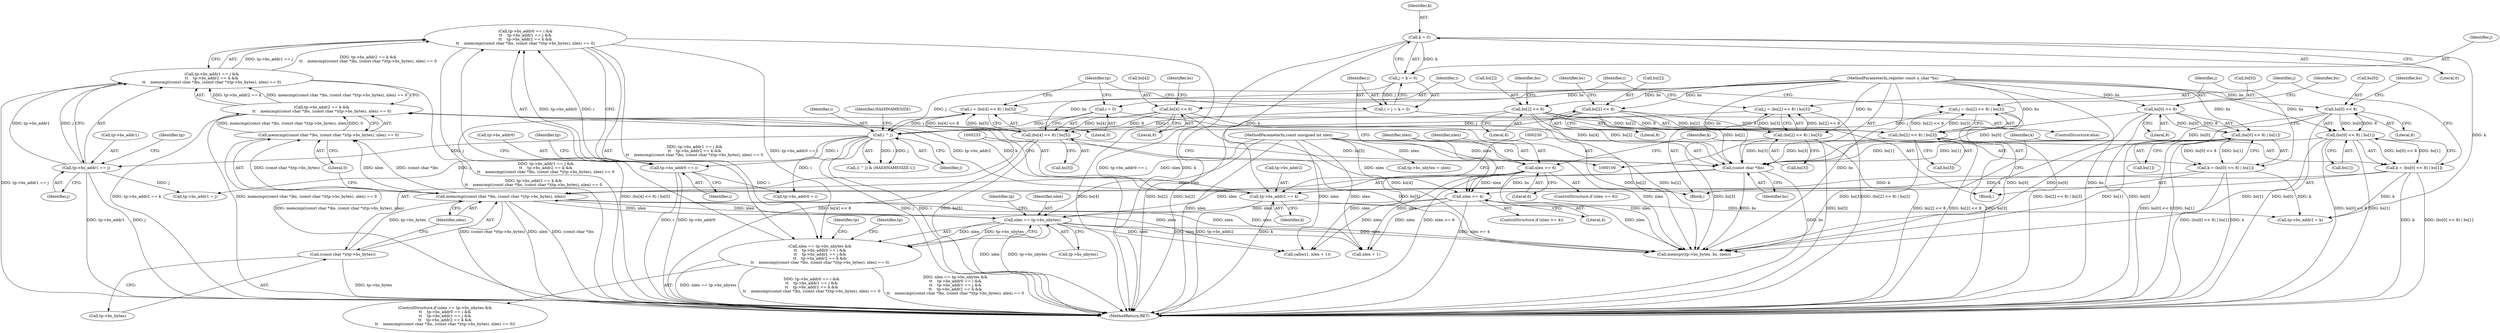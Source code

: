 digraph "0_tcpdump_730fc35968c5433b9e2a829779057f4f9495dc51_1@API" {
"1000209" [label="(Call,tp->bs_addr0 == i &&\n\t\t    tp->bs_addr1 == j &&\n\t\t    tp->bs_addr2 == k &&\n\t\t    memcmp((const char *)bs, (const char *)(tp->bs_bytes), nlen) == 0)"];
"1000210" [label="(Call,tp->bs_addr0 == i)"];
"1000192" [label="(Call,i ^ j)"];
"1000179" [label="(Call,i = j = k = 0)"];
"1000181" [label="(Call,j = k = 0)"];
"1000183" [label="(Call,k = 0)"];
"1000175" [label="(Call,i = 0)"];
"1000136" [label="(Call,i = (bs[4] << 8) | bs[5])"];
"1000138" [label="(Call,(bs[4] << 8) | bs[5])"];
"1000139" [label="(Call,bs[4] << 8)"];
"1000102" [label="(MethodParameterIn,register const u_char *bs)"];
"1000125" [label="(Call,j = (bs[2] << 8) | bs[3])"];
"1000127" [label="(Call,(bs[2] << 8) | bs[3])"];
"1000128" [label="(Call,bs[2] << 8)"];
"1000164" [label="(Call,j = (bs[2] << 8) | bs[3])"];
"1000166" [label="(Call,(bs[2] << 8) | bs[3])"];
"1000167" [label="(Call,bs[2] << 8)"];
"1000215" [label="(Call,tp->bs_addr1 == j &&\n\t\t    tp->bs_addr2 == k &&\n\t\t    memcmp((const char *)bs, (const char *)(tp->bs_bytes), nlen) == 0)"];
"1000216" [label="(Call,tp->bs_addr1 == j)"];
"1000221" [label="(Call,tp->bs_addr2 == k &&\n\t\t    memcmp((const char *)bs, (const char *)(tp->bs_bytes), nlen) == 0)"];
"1000222" [label="(Call,tp->bs_addr2 == k)"];
"1000114" [label="(Call,k = (bs[0] << 8) | bs[1])"];
"1000116" [label="(Call,(bs[0] << 8) | bs[1])"];
"1000117" [label="(Call,bs[0] << 8)"];
"1000153" [label="(Call,k = (bs[0] << 8) | bs[1])"];
"1000155" [label="(Call,(bs[0] << 8) | bs[1])"];
"1000156" [label="(Call,bs[0] << 8)"];
"1000227" [label="(Call,memcmp((const char *)bs, (const char *)(tp->bs_bytes), nlen) == 0)"];
"1000228" [label="(Call,memcmp((const char *)bs, (const char *)(tp->bs_bytes), nlen))"];
"1000229" [label="(Call,(const char *)bs)"];
"1000232" [label="(Call,(const char *)(tp->bs_bytes))"];
"1000204" [label="(Call,nlen == tp->bs_nbytes)"];
"1000149" [label="(Call,nlen >= 4)"];
"1000110" [label="(Call,nlen >= 6)"];
"1000103" [label="(MethodParameterIn,const unsigned int nlen)"];
"1000203" [label="(Call,nlen == tp->bs_nbytes &&\n\t\t    tp->bs_addr0 == i &&\n\t\t    tp->bs_addr1 == j &&\n\t\t    tp->bs_addr2 == k &&\n\t\t    memcmp((const char *)bs, (const char *)(tp->bs_bytes), nlen) == 0)"];
"1000129" [label="(Call,bs[2])"];
"1000211" [label="(Call,tp->bs_addr0)"];
"1000243" [label="(Identifier,tp)"];
"1000202" [label="(ControlStructure,if (nlen == tp->bs_nbytes &&\n\t\t    tp->bs_addr0 == i &&\n\t\t    tp->bs_addr1 == j &&\n\t\t    tp->bs_addr2 == k &&\n\t\t    memcmp((const char *)bs, (const char *)(tp->bs_bytes), nlen) == 0))"];
"1000216" [label="(Call,tp->bs_addr1 == j)"];
"1000160" [label="(Literal,8)"];
"1000132" [label="(Literal,8)"];
"1000167" [label="(Call,bs[2] << 8)"];
"1000224" [label="(Identifier,tp)"];
"1000210" [label="(Call,tp->bs_addr0 == i)"];
"1000134" [label="(Identifier,bs)"];
"1000155" [label="(Call,(bs[0] << 8) | bs[1])"];
"1000270" [label="(Call,nlen + 1)"];
"1000126" [label="(Identifier,j)"];
"1000315" [label="(MethodReturn,RET)"];
"1000128" [label="(Call,bs[2] << 8)"];
"1000209" [label="(Call,tp->bs_addr0 == i &&\n\t\t    tp->bs_addr1 == j &&\n\t\t    tp->bs_addr2 == k &&\n\t\t    memcmp((const char *)bs, (const char *)(tp->bs_bytes), nlen) == 0)"];
"1000177" [label="(Literal,0)"];
"1000231" [label="(Identifier,bs)"];
"1000138" [label="(Call,(bs[4] << 8) | bs[5])"];
"1000257" [label="(Call,tp->bs_addr2 = k)"];
"1000112" [label="(Literal,6)"];
"1000179" [label="(Call,i = j = k = 0)"];
"1000148" [label="(ControlStructure,if (nlen >= 4))"];
"1000154" [label="(Identifier,k)"];
"1000151" [label="(Literal,4)"];
"1000193" [label="(Identifier,i)"];
"1000118" [label="(Call,bs[0])"];
"1000149" [label="(Call,nlen >= 4)"];
"1000212" [label="(Identifier,tp)"];
"1000172" [label="(Call,bs[3])"];
"1000125" [label="(Call,j = (bs[2] << 8) | bs[3])"];
"1000288" [label="(Call,tp->bs_nbytes = nlen)"];
"1000115" [label="(Identifier,k)"];
"1000173" [label="(Identifier,bs)"];
"1000206" [label="(Call,tp->bs_nbytes)"];
"1000226" [label="(Identifier,k)"];
"1000176" [label="(Identifier,i)"];
"1000110" [label="(Call,nlen >= 6)"];
"1000166" [label="(Call,(bs[2] << 8) | bs[3])"];
"1000123" [label="(Identifier,bs)"];
"1000136" [label="(Call,i = (bs[4] << 8) | bs[5])"];
"1000116" [label="(Call,(bs[0] << 8) | bs[1])"];
"1000133" [label="(Call,bs[3])"];
"1000184" [label="(Identifier,k)"];
"1000109" [label="(ControlStructure,if (nlen >= 6))"];
"1000205" [label="(Identifier,nlen)"];
"1000121" [label="(Literal,8)"];
"1000194" [label="(Identifier,j)"];
"1000214" [label="(Identifier,i)"];
"1000217" [label="(Call,tp->bs_addr1)"];
"1000183" [label="(Call,k = 0)"];
"1000232" [label="(Call,(const char *)(tp->bs_bytes))"];
"1000111" [label="(Identifier,nlen)"];
"1000113" [label="(Block,)"];
"1000165" [label="(Identifier,j)"];
"1000282" [label="(Call,memcpy(tp->bs_bytes, bs, nlen))"];
"1000162" [label="(Identifier,bs)"];
"1000156" [label="(Call,bs[0] << 8)"];
"1000171" [label="(Literal,8)"];
"1000122" [label="(Call,bs[1])"];
"1000247" [label="(Call,tp->bs_addr0 = i)"];
"1000144" [label="(Call,bs[5])"];
"1000240" [label="(Identifier,tp)"];
"1000237" [label="(Identifier,nlen)"];
"1000117" [label="(Call,bs[0] << 8)"];
"1000215" [label="(Call,tp->bs_addr1 == j &&\n\t\t    tp->bs_addr2 == k &&\n\t\t    memcmp((const char *)bs, (const char *)(tp->bs_bytes), nlen) == 0)"];
"1000252" [label="(Call,tp->bs_addr1 = j)"];
"1000150" [label="(Identifier,nlen)"];
"1000168" [label="(Call,bs[2])"];
"1000222" [label="(Call,tp->bs_addr2 == k)"];
"1000187" [label="(Identifier,tp)"];
"1000191" [label="(Call,(i ^ j) & (HASHNAMESIZE-1))"];
"1000227" [label="(Call,memcmp((const char *)bs, (const char *)(tp->bs_bytes), nlen) == 0)"];
"1000152" [label="(Block,)"];
"1000164" [label="(Call,j = (bs[2] << 8) | bs[3])"];
"1000127" [label="(Call,(bs[2] << 8) | bs[3])"];
"1000204" [label="(Call,nlen == tp->bs_nbytes)"];
"1000137" [label="(Identifier,i)"];
"1000140" [label="(Call,bs[4])"];
"1000153" [label="(Call,k = (bs[0] << 8) | bs[1])"];
"1000221" [label="(Call,tp->bs_addr2 == k &&\n\t\t    memcmp((const char *)bs, (const char *)(tp->bs_bytes), nlen) == 0)"];
"1000145" [label="(Identifier,bs)"];
"1000218" [label="(Identifier,tp)"];
"1000175" [label="(Call,i = 0)"];
"1000139" [label="(Call,bs[4] << 8)"];
"1000161" [label="(Call,bs[1])"];
"1000114" [label="(Call,k = (bs[0] << 8) | bs[1])"];
"1000268" [label="(Call,calloc(1, nlen + 1))"];
"1000203" [label="(Call,nlen == tp->bs_nbytes &&\n\t\t    tp->bs_addr0 == i &&\n\t\t    tp->bs_addr1 == j &&\n\t\t    tp->bs_addr2 == k &&\n\t\t    memcmp((const char *)bs, (const char *)(tp->bs_bytes), nlen) == 0)"];
"1000143" [label="(Literal,8)"];
"1000180" [label="(Identifier,i)"];
"1000157" [label="(Call,bs[0])"];
"1000103" [label="(MethodParameterIn,const unsigned int nlen)"];
"1000102" [label="(MethodParameterIn,register const u_char *bs)"];
"1000220" [label="(Identifier,j)"];
"1000185" [label="(Literal,0)"];
"1000181" [label="(Call,j = k = 0)"];
"1000228" [label="(Call,memcmp((const char *)bs, (const char *)(tp->bs_bytes), nlen))"];
"1000192" [label="(Call,i ^ j)"];
"1000196" [label="(Identifier,HASHNAMESIZE)"];
"1000223" [label="(Call,tp->bs_addr2)"];
"1000178" [label="(ControlStructure,else)"];
"1000238" [label="(Literal,0)"];
"1000182" [label="(Identifier,j)"];
"1000234" [label="(Call,tp->bs_bytes)"];
"1000229" [label="(Call,(const char *)bs)"];
"1000209" -> "1000203"  [label="AST: "];
"1000209" -> "1000210"  [label="CFG: "];
"1000209" -> "1000215"  [label="CFG: "];
"1000210" -> "1000209"  [label="AST: "];
"1000215" -> "1000209"  [label="AST: "];
"1000203" -> "1000209"  [label="CFG: "];
"1000209" -> "1000315"  [label="DDG: tp->bs_addr0 == i"];
"1000209" -> "1000315"  [label="DDG: tp->bs_addr1 == j &&\n\t\t    tp->bs_addr2 == k &&\n\t\t    memcmp((const char *)bs, (const char *)(tp->bs_bytes), nlen) == 0"];
"1000209" -> "1000203"  [label="DDG: tp->bs_addr0 == i"];
"1000209" -> "1000203"  [label="DDG: tp->bs_addr1 == j &&\n\t\t    tp->bs_addr2 == k &&\n\t\t    memcmp((const char *)bs, (const char *)(tp->bs_bytes), nlen) == 0"];
"1000210" -> "1000209"  [label="DDG: tp->bs_addr0"];
"1000210" -> "1000209"  [label="DDG: i"];
"1000215" -> "1000209"  [label="DDG: tp->bs_addr1 == j"];
"1000215" -> "1000209"  [label="DDG: tp->bs_addr2 == k &&\n\t\t    memcmp((const char *)bs, (const char *)(tp->bs_bytes), nlen) == 0"];
"1000210" -> "1000214"  [label="CFG: "];
"1000211" -> "1000210"  [label="AST: "];
"1000214" -> "1000210"  [label="AST: "];
"1000218" -> "1000210"  [label="CFG: "];
"1000210" -> "1000315"  [label="DDG: i"];
"1000210" -> "1000315"  [label="DDG: tp->bs_addr0"];
"1000192" -> "1000210"  [label="DDG: i"];
"1000210" -> "1000247"  [label="DDG: i"];
"1000192" -> "1000191"  [label="AST: "];
"1000192" -> "1000194"  [label="CFG: "];
"1000193" -> "1000192"  [label="AST: "];
"1000194" -> "1000192"  [label="AST: "];
"1000196" -> "1000192"  [label="CFG: "];
"1000192" -> "1000315"  [label="DDG: j"];
"1000192" -> "1000315"  [label="DDG: i"];
"1000192" -> "1000191"  [label="DDG: i"];
"1000192" -> "1000191"  [label="DDG: j"];
"1000179" -> "1000192"  [label="DDG: i"];
"1000175" -> "1000192"  [label="DDG: i"];
"1000136" -> "1000192"  [label="DDG: i"];
"1000181" -> "1000192"  [label="DDG: j"];
"1000125" -> "1000192"  [label="DDG: j"];
"1000164" -> "1000192"  [label="DDG: j"];
"1000192" -> "1000216"  [label="DDG: j"];
"1000192" -> "1000247"  [label="DDG: i"];
"1000192" -> "1000252"  [label="DDG: j"];
"1000179" -> "1000178"  [label="AST: "];
"1000179" -> "1000181"  [label="CFG: "];
"1000180" -> "1000179"  [label="AST: "];
"1000181" -> "1000179"  [label="AST: "];
"1000187" -> "1000179"  [label="CFG: "];
"1000181" -> "1000179"  [label="DDG: j"];
"1000181" -> "1000183"  [label="CFG: "];
"1000182" -> "1000181"  [label="AST: "];
"1000183" -> "1000181"  [label="AST: "];
"1000183" -> "1000181"  [label="DDG: k"];
"1000183" -> "1000185"  [label="CFG: "];
"1000184" -> "1000183"  [label="AST: "];
"1000185" -> "1000183"  [label="AST: "];
"1000183" -> "1000315"  [label="DDG: k"];
"1000183" -> "1000222"  [label="DDG: k"];
"1000183" -> "1000257"  [label="DDG: k"];
"1000175" -> "1000152"  [label="AST: "];
"1000175" -> "1000177"  [label="CFG: "];
"1000176" -> "1000175"  [label="AST: "];
"1000177" -> "1000175"  [label="AST: "];
"1000187" -> "1000175"  [label="CFG: "];
"1000136" -> "1000113"  [label="AST: "];
"1000136" -> "1000138"  [label="CFG: "];
"1000137" -> "1000136"  [label="AST: "];
"1000138" -> "1000136"  [label="AST: "];
"1000187" -> "1000136"  [label="CFG: "];
"1000136" -> "1000315"  [label="DDG: (bs[4] << 8) | bs[5]"];
"1000138" -> "1000136"  [label="DDG: bs[4] << 8"];
"1000138" -> "1000136"  [label="DDG: bs[5]"];
"1000138" -> "1000144"  [label="CFG: "];
"1000139" -> "1000138"  [label="AST: "];
"1000144" -> "1000138"  [label="AST: "];
"1000138" -> "1000315"  [label="DDG: bs[4] << 8"];
"1000138" -> "1000315"  [label="DDG: bs[5]"];
"1000139" -> "1000138"  [label="DDG: bs[4]"];
"1000139" -> "1000138"  [label="DDG: 8"];
"1000102" -> "1000138"  [label="DDG: bs"];
"1000138" -> "1000229"  [label="DDG: bs[5]"];
"1000138" -> "1000282"  [label="DDG: bs[5]"];
"1000139" -> "1000143"  [label="CFG: "];
"1000140" -> "1000139"  [label="AST: "];
"1000143" -> "1000139"  [label="AST: "];
"1000145" -> "1000139"  [label="CFG: "];
"1000139" -> "1000315"  [label="DDG: bs[4]"];
"1000102" -> "1000139"  [label="DDG: bs"];
"1000139" -> "1000229"  [label="DDG: bs[4]"];
"1000139" -> "1000282"  [label="DDG: bs[4]"];
"1000102" -> "1000100"  [label="AST: "];
"1000102" -> "1000315"  [label="DDG: bs"];
"1000102" -> "1000117"  [label="DDG: bs"];
"1000102" -> "1000116"  [label="DDG: bs"];
"1000102" -> "1000128"  [label="DDG: bs"];
"1000102" -> "1000127"  [label="DDG: bs"];
"1000102" -> "1000156"  [label="DDG: bs"];
"1000102" -> "1000155"  [label="DDG: bs"];
"1000102" -> "1000167"  [label="DDG: bs"];
"1000102" -> "1000166"  [label="DDG: bs"];
"1000102" -> "1000229"  [label="DDG: bs"];
"1000102" -> "1000282"  [label="DDG: bs"];
"1000125" -> "1000113"  [label="AST: "];
"1000125" -> "1000127"  [label="CFG: "];
"1000126" -> "1000125"  [label="AST: "];
"1000127" -> "1000125"  [label="AST: "];
"1000137" -> "1000125"  [label="CFG: "];
"1000125" -> "1000315"  [label="DDG: (bs[2] << 8) | bs[3]"];
"1000127" -> "1000125"  [label="DDG: bs[2] << 8"];
"1000127" -> "1000125"  [label="DDG: bs[3]"];
"1000127" -> "1000133"  [label="CFG: "];
"1000128" -> "1000127"  [label="AST: "];
"1000133" -> "1000127"  [label="AST: "];
"1000127" -> "1000315"  [label="DDG: bs[3]"];
"1000127" -> "1000315"  [label="DDG: bs[2] << 8"];
"1000128" -> "1000127"  [label="DDG: bs[2]"];
"1000128" -> "1000127"  [label="DDG: 8"];
"1000127" -> "1000229"  [label="DDG: bs[3]"];
"1000127" -> "1000282"  [label="DDG: bs[3]"];
"1000128" -> "1000132"  [label="CFG: "];
"1000129" -> "1000128"  [label="AST: "];
"1000132" -> "1000128"  [label="AST: "];
"1000134" -> "1000128"  [label="CFG: "];
"1000128" -> "1000315"  [label="DDG: bs[2]"];
"1000128" -> "1000229"  [label="DDG: bs[2]"];
"1000128" -> "1000282"  [label="DDG: bs[2]"];
"1000164" -> "1000152"  [label="AST: "];
"1000164" -> "1000166"  [label="CFG: "];
"1000165" -> "1000164"  [label="AST: "];
"1000166" -> "1000164"  [label="AST: "];
"1000176" -> "1000164"  [label="CFG: "];
"1000164" -> "1000315"  [label="DDG: (bs[2] << 8) | bs[3]"];
"1000166" -> "1000164"  [label="DDG: bs[2] << 8"];
"1000166" -> "1000164"  [label="DDG: bs[3]"];
"1000166" -> "1000172"  [label="CFG: "];
"1000167" -> "1000166"  [label="AST: "];
"1000172" -> "1000166"  [label="AST: "];
"1000166" -> "1000315"  [label="DDG: bs[3]"];
"1000166" -> "1000315"  [label="DDG: bs[2] << 8"];
"1000167" -> "1000166"  [label="DDG: bs[2]"];
"1000167" -> "1000166"  [label="DDG: 8"];
"1000166" -> "1000229"  [label="DDG: bs[3]"];
"1000166" -> "1000282"  [label="DDG: bs[3]"];
"1000167" -> "1000171"  [label="CFG: "];
"1000168" -> "1000167"  [label="AST: "];
"1000171" -> "1000167"  [label="AST: "];
"1000173" -> "1000167"  [label="CFG: "];
"1000167" -> "1000315"  [label="DDG: bs[2]"];
"1000167" -> "1000229"  [label="DDG: bs[2]"];
"1000167" -> "1000282"  [label="DDG: bs[2]"];
"1000215" -> "1000216"  [label="CFG: "];
"1000215" -> "1000221"  [label="CFG: "];
"1000216" -> "1000215"  [label="AST: "];
"1000221" -> "1000215"  [label="AST: "];
"1000215" -> "1000315"  [label="DDG: tp->bs_addr2 == k &&\n\t\t    memcmp((const char *)bs, (const char *)(tp->bs_bytes), nlen) == 0"];
"1000215" -> "1000315"  [label="DDG: tp->bs_addr1 == j"];
"1000216" -> "1000215"  [label="DDG: tp->bs_addr1"];
"1000216" -> "1000215"  [label="DDG: j"];
"1000221" -> "1000215"  [label="DDG: tp->bs_addr2 == k"];
"1000221" -> "1000215"  [label="DDG: memcmp((const char *)bs, (const char *)(tp->bs_bytes), nlen) == 0"];
"1000216" -> "1000220"  [label="CFG: "];
"1000217" -> "1000216"  [label="AST: "];
"1000220" -> "1000216"  [label="AST: "];
"1000224" -> "1000216"  [label="CFG: "];
"1000216" -> "1000315"  [label="DDG: tp->bs_addr1"];
"1000216" -> "1000315"  [label="DDG: j"];
"1000216" -> "1000252"  [label="DDG: j"];
"1000221" -> "1000222"  [label="CFG: "];
"1000221" -> "1000227"  [label="CFG: "];
"1000222" -> "1000221"  [label="AST: "];
"1000227" -> "1000221"  [label="AST: "];
"1000221" -> "1000315"  [label="DDG: memcmp((const char *)bs, (const char *)(tp->bs_bytes), nlen) == 0"];
"1000221" -> "1000315"  [label="DDG: tp->bs_addr2 == k"];
"1000222" -> "1000221"  [label="DDG: tp->bs_addr2"];
"1000222" -> "1000221"  [label="DDG: k"];
"1000227" -> "1000221"  [label="DDG: memcmp((const char *)bs, (const char *)(tp->bs_bytes), nlen)"];
"1000227" -> "1000221"  [label="DDG: 0"];
"1000222" -> "1000226"  [label="CFG: "];
"1000223" -> "1000222"  [label="AST: "];
"1000226" -> "1000222"  [label="AST: "];
"1000230" -> "1000222"  [label="CFG: "];
"1000222" -> "1000315"  [label="DDG: tp->bs_addr2"];
"1000222" -> "1000315"  [label="DDG: k"];
"1000114" -> "1000222"  [label="DDG: k"];
"1000153" -> "1000222"  [label="DDG: k"];
"1000222" -> "1000257"  [label="DDG: k"];
"1000114" -> "1000113"  [label="AST: "];
"1000114" -> "1000116"  [label="CFG: "];
"1000115" -> "1000114"  [label="AST: "];
"1000116" -> "1000114"  [label="AST: "];
"1000126" -> "1000114"  [label="CFG: "];
"1000114" -> "1000315"  [label="DDG: k"];
"1000114" -> "1000315"  [label="DDG: (bs[0] << 8) | bs[1]"];
"1000116" -> "1000114"  [label="DDG: bs[0] << 8"];
"1000116" -> "1000114"  [label="DDG: bs[1]"];
"1000114" -> "1000257"  [label="DDG: k"];
"1000116" -> "1000122"  [label="CFG: "];
"1000117" -> "1000116"  [label="AST: "];
"1000122" -> "1000116"  [label="AST: "];
"1000116" -> "1000315"  [label="DDG: bs[0] << 8"];
"1000116" -> "1000315"  [label="DDG: bs[1]"];
"1000117" -> "1000116"  [label="DDG: bs[0]"];
"1000117" -> "1000116"  [label="DDG: 8"];
"1000116" -> "1000229"  [label="DDG: bs[1]"];
"1000116" -> "1000282"  [label="DDG: bs[1]"];
"1000117" -> "1000121"  [label="CFG: "];
"1000118" -> "1000117"  [label="AST: "];
"1000121" -> "1000117"  [label="AST: "];
"1000123" -> "1000117"  [label="CFG: "];
"1000117" -> "1000315"  [label="DDG: bs[0]"];
"1000117" -> "1000229"  [label="DDG: bs[0]"];
"1000117" -> "1000282"  [label="DDG: bs[0]"];
"1000153" -> "1000152"  [label="AST: "];
"1000153" -> "1000155"  [label="CFG: "];
"1000154" -> "1000153"  [label="AST: "];
"1000155" -> "1000153"  [label="AST: "];
"1000165" -> "1000153"  [label="CFG: "];
"1000153" -> "1000315"  [label="DDG: (bs[0] << 8) | bs[1]"];
"1000153" -> "1000315"  [label="DDG: k"];
"1000155" -> "1000153"  [label="DDG: bs[0] << 8"];
"1000155" -> "1000153"  [label="DDG: bs[1]"];
"1000153" -> "1000257"  [label="DDG: k"];
"1000155" -> "1000161"  [label="CFG: "];
"1000156" -> "1000155"  [label="AST: "];
"1000161" -> "1000155"  [label="AST: "];
"1000155" -> "1000315"  [label="DDG: bs[0] << 8"];
"1000155" -> "1000315"  [label="DDG: bs[1]"];
"1000156" -> "1000155"  [label="DDG: bs[0]"];
"1000156" -> "1000155"  [label="DDG: 8"];
"1000155" -> "1000229"  [label="DDG: bs[1]"];
"1000155" -> "1000282"  [label="DDG: bs[1]"];
"1000156" -> "1000160"  [label="CFG: "];
"1000157" -> "1000156"  [label="AST: "];
"1000160" -> "1000156"  [label="AST: "];
"1000162" -> "1000156"  [label="CFG: "];
"1000156" -> "1000315"  [label="DDG: bs[0]"];
"1000156" -> "1000229"  [label="DDG: bs[0]"];
"1000156" -> "1000282"  [label="DDG: bs[0]"];
"1000227" -> "1000238"  [label="CFG: "];
"1000228" -> "1000227"  [label="AST: "];
"1000238" -> "1000227"  [label="AST: "];
"1000227" -> "1000315"  [label="DDG: memcmp((const char *)bs, (const char *)(tp->bs_bytes), nlen)"];
"1000228" -> "1000227"  [label="DDG: (const char *)bs"];
"1000228" -> "1000227"  [label="DDG: (const char *)(tp->bs_bytes)"];
"1000228" -> "1000227"  [label="DDG: nlen"];
"1000228" -> "1000237"  [label="CFG: "];
"1000229" -> "1000228"  [label="AST: "];
"1000232" -> "1000228"  [label="AST: "];
"1000237" -> "1000228"  [label="AST: "];
"1000238" -> "1000228"  [label="CFG: "];
"1000228" -> "1000315"  [label="DDG: (const char *)(tp->bs_bytes)"];
"1000228" -> "1000315"  [label="DDG: nlen"];
"1000228" -> "1000315"  [label="DDG: (const char *)bs"];
"1000228" -> "1000204"  [label="DDG: nlen"];
"1000229" -> "1000228"  [label="DDG: bs"];
"1000232" -> "1000228"  [label="DDG: tp->bs_bytes"];
"1000204" -> "1000228"  [label="DDG: nlen"];
"1000103" -> "1000228"  [label="DDG: nlen"];
"1000228" -> "1000268"  [label="DDG: nlen"];
"1000228" -> "1000270"  [label="DDG: nlen"];
"1000228" -> "1000282"  [label="DDG: nlen"];
"1000229" -> "1000231"  [label="CFG: "];
"1000230" -> "1000229"  [label="AST: "];
"1000231" -> "1000229"  [label="AST: "];
"1000233" -> "1000229"  [label="CFG: "];
"1000229" -> "1000315"  [label="DDG: bs"];
"1000229" -> "1000282"  [label="DDG: bs"];
"1000232" -> "1000234"  [label="CFG: "];
"1000233" -> "1000232"  [label="AST: "];
"1000234" -> "1000232"  [label="AST: "];
"1000237" -> "1000232"  [label="CFG: "];
"1000232" -> "1000315"  [label="DDG: tp->bs_bytes"];
"1000204" -> "1000203"  [label="AST: "];
"1000204" -> "1000206"  [label="CFG: "];
"1000205" -> "1000204"  [label="AST: "];
"1000206" -> "1000204"  [label="AST: "];
"1000212" -> "1000204"  [label="CFG: "];
"1000203" -> "1000204"  [label="CFG: "];
"1000204" -> "1000315"  [label="DDG: tp->bs_nbytes"];
"1000204" -> "1000315"  [label="DDG: nlen"];
"1000204" -> "1000203"  [label="DDG: nlen"];
"1000204" -> "1000203"  [label="DDG: tp->bs_nbytes"];
"1000149" -> "1000204"  [label="DDG: nlen"];
"1000110" -> "1000204"  [label="DDG: nlen"];
"1000103" -> "1000204"  [label="DDG: nlen"];
"1000204" -> "1000268"  [label="DDG: nlen"];
"1000204" -> "1000270"  [label="DDG: nlen"];
"1000204" -> "1000282"  [label="DDG: nlen"];
"1000149" -> "1000148"  [label="AST: "];
"1000149" -> "1000151"  [label="CFG: "];
"1000150" -> "1000149"  [label="AST: "];
"1000151" -> "1000149"  [label="AST: "];
"1000154" -> "1000149"  [label="CFG: "];
"1000180" -> "1000149"  [label="CFG: "];
"1000149" -> "1000315"  [label="DDG: nlen >= 4"];
"1000110" -> "1000149"  [label="DDG: nlen"];
"1000103" -> "1000149"  [label="DDG: nlen"];
"1000149" -> "1000268"  [label="DDG: nlen"];
"1000149" -> "1000270"  [label="DDG: nlen"];
"1000149" -> "1000282"  [label="DDG: nlen"];
"1000110" -> "1000109"  [label="AST: "];
"1000110" -> "1000112"  [label="CFG: "];
"1000111" -> "1000110"  [label="AST: "];
"1000112" -> "1000110"  [label="AST: "];
"1000115" -> "1000110"  [label="CFG: "];
"1000150" -> "1000110"  [label="CFG: "];
"1000110" -> "1000315"  [label="DDG: nlen >= 6"];
"1000103" -> "1000110"  [label="DDG: nlen"];
"1000110" -> "1000268"  [label="DDG: nlen"];
"1000110" -> "1000270"  [label="DDG: nlen"];
"1000110" -> "1000282"  [label="DDG: nlen"];
"1000103" -> "1000100"  [label="AST: "];
"1000103" -> "1000315"  [label="DDG: nlen"];
"1000103" -> "1000268"  [label="DDG: nlen"];
"1000103" -> "1000270"  [label="DDG: nlen"];
"1000103" -> "1000282"  [label="DDG: nlen"];
"1000103" -> "1000288"  [label="DDG: nlen"];
"1000203" -> "1000202"  [label="AST: "];
"1000240" -> "1000203"  [label="CFG: "];
"1000243" -> "1000203"  [label="CFG: "];
"1000203" -> "1000315"  [label="DDG: nlen == tp->bs_nbytes"];
"1000203" -> "1000315"  [label="DDG: tp->bs_addr0 == i &&\n\t\t    tp->bs_addr1 == j &&\n\t\t    tp->bs_addr2 == k &&\n\t\t    memcmp((const char *)bs, (const char *)(tp->bs_bytes), nlen) == 0"];
"1000203" -> "1000315"  [label="DDG: nlen == tp->bs_nbytes &&\n\t\t    tp->bs_addr0 == i &&\n\t\t    tp->bs_addr1 == j &&\n\t\t    tp->bs_addr2 == k &&\n\t\t    memcmp((const char *)bs, (const char *)(tp->bs_bytes), nlen) == 0"];
}
